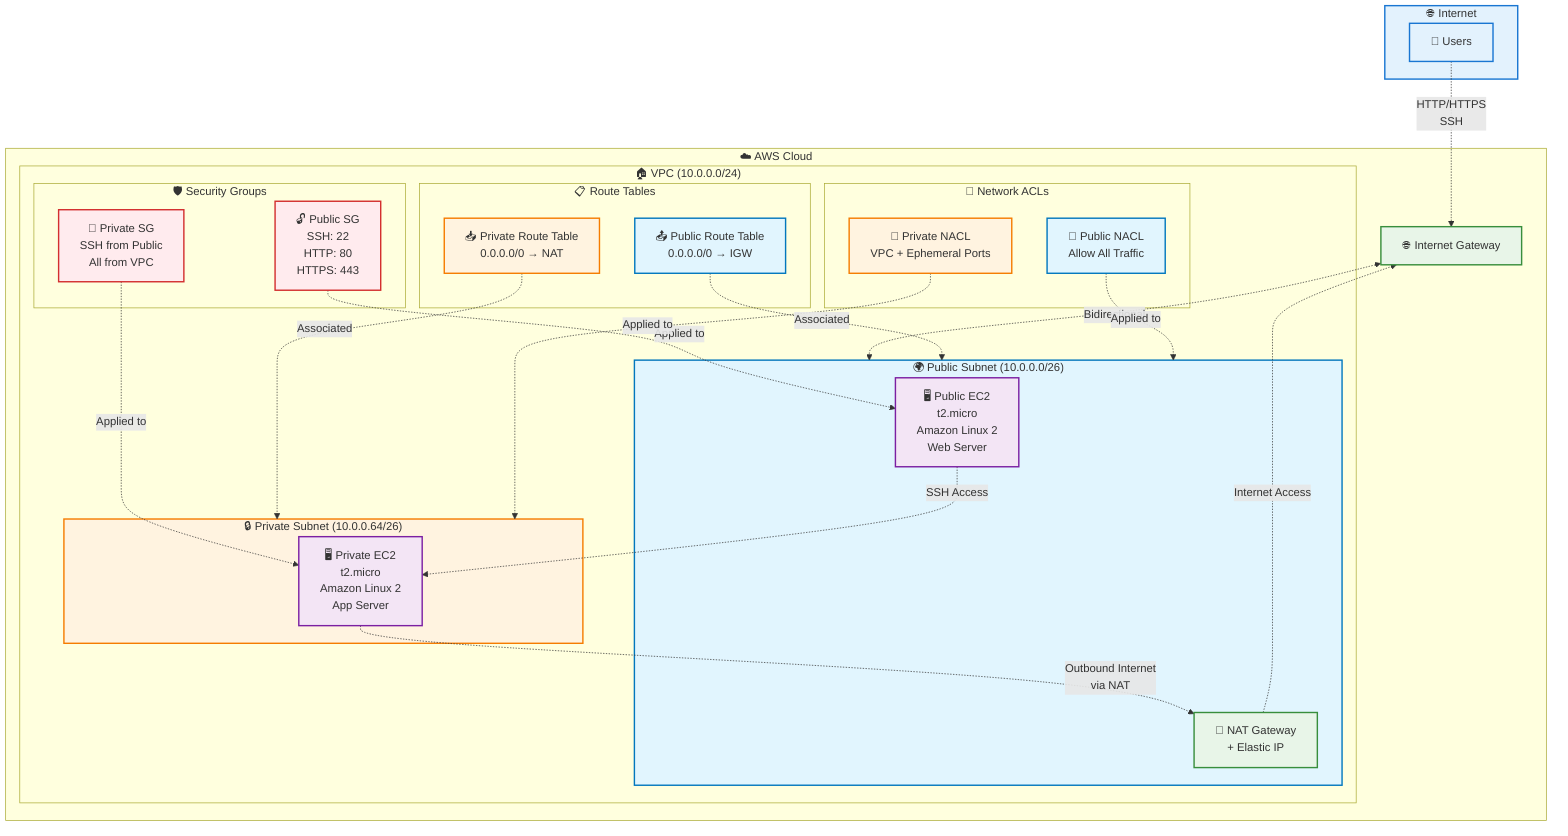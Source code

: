 graph TB
    subgraph Internet["🌐 Internet"]
        Users[👥 Users]
    end
    
    subgraph AWS["☁️ AWS Cloud"]
        IGW[🌐 Internet Gateway]
        
        subgraph VPC["🏠 VPC (10.0.0.0/24)"]
            subgraph PublicSubnet["🌍 Public Subnet (10.0.0.0/26)"]
                PublicEC2[🖥️ Public EC2<br/>t2.micro<br/>Amazon Linux 2<br/>Web Server]
                NAT[🔄 NAT Gateway<br/>+ Elastic IP]
            end
            
            subgraph PrivateSubnet["🔒 Private Subnet (10.0.0.64/26)"]
                PrivateEC2[🖥️ Private EC2<br/>t2.micro<br/>Amazon Linux 2<br/>App Server]
            end
            
            subgraph RoutingLayer["📋 Route Tables"]
                PublicRT[📤 Public Route Table<br/>0.0.0.0/0 → IGW]
                PrivateRT[📥 Private Route Table<br/>0.0.0.0/0 → NAT]
            end
            
            subgraph SecurityLayer["🛡️ Security Groups"]
                PublicSG[🔓 Public SG<br/>SSH: 22<br/>HTTP: 80<br/>HTTPS: 443]
                PrivateSG[🔐 Private SG<br/>SSH from Public<br/>All from VPC]
            end
            
            subgraph NACLLayer["🚧 Network ACLs"]
                PublicNACL[🚦 Public NACL<br/>Allow All Traffic]
                PrivateNACL[🚦 Private NACL<br/>VPC + Ephemeral Ports]
            end
        end
    end
    
    %% Internet connections
    Users -.->|HTTP/HTTPS<br/>SSH| IGW
    
    %% IGW connections
    IGW <-.->|Bidirectional| PublicSubnet
    
    %% Internal VPC connections
    PublicEC2 -.->|SSH Access| PrivateEC2
    PrivateEC2 -.->|Outbound Internet<br/>via NAT| NAT
    NAT -.->|Internet Access| IGW
    
    %% Route table associations
    PublicRT -.->|Associated| PublicSubnet
    PrivateRT -.->|Associated| PrivateSubnet
    
    %% Security group associations
    PublicSG -.->|Applied to| PublicEC2
    PrivateSG -.->|Applied to| PrivateEC2
    
    %% NACL associations
    PublicNACL -.->|Applied to| PublicSubnet
    PrivateNACL -.->|Applied to| PrivateSubnet
    
    %% Styling
    classDef publicSubnet fill:#e1f5fe,stroke:#0277bd,stroke-width:2px
    classDef privateSubnet fill:#fff3e0,stroke:#f57c00,stroke-width:2px
    classDef ec2 fill:#f3e5f5,stroke:#7b1fa2,stroke-width:2px
    classDef networking fill:#e8f5e8,stroke:#388e3c,stroke-width:2px
    classDef security fill:#ffebee,stroke:#d32f2f,stroke-width:2px
    classDef internet fill:#e3f2fd,stroke:#1976d2,stroke-width:2px
    
    class PublicSubnet,PublicRT,PublicNACL publicSubnet
    class PrivateSubnet,PrivateRT,PrivateNACL privateSubnet
    class PublicEC2,PrivateEC2 ec2
    class IGW,NAT networking
    class PublicSG,PrivateSG security
    class Internet,Users internet